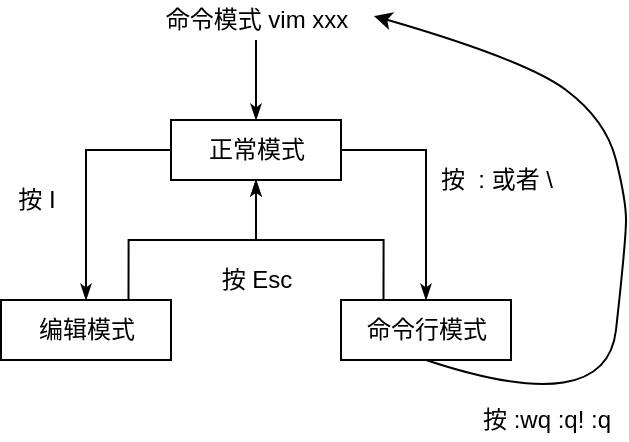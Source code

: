 <mxfile version="19.0.3" type="device"><diagram id="BghnXfwo782Qumuvy1u_" name="第 1 页"><mxGraphModel dx="652" dy="475" grid="1" gridSize="10" guides="1" tooltips="1" connect="1" arrows="1" fold="1" page="1" pageScale="1" pageWidth="827" pageHeight="1169" math="0" shadow="0"><root><mxCell id="0"/><mxCell id="1" parent="0"/><mxCell id="8A5lOD6WMLB1x4tbuLeZ-1" value="命令模式 vim xxx" style="text;html=1;align=center;verticalAlign=middle;resizable=0;points=[];autosize=1;strokeColor=none;fillColor=none;" vertex="1" parent="1"><mxGeometry x="320" y="60" width="110" height="20" as="geometry"/></mxCell><mxCell id="8A5lOD6WMLB1x4tbuLeZ-2" value="正常模式" style="rounded=0;whiteSpace=wrap;html=1;" vertex="1" parent="1"><mxGeometry x="332.5" y="120" width="85" height="30" as="geometry"/></mxCell><mxCell id="8A5lOD6WMLB1x4tbuLeZ-3" style="edgeStyle=orthogonalEdgeStyle;rounded=0;html=1;labelBackgroundColor=none;startArrow=none;startFill=0;startSize=5;endArrow=classicThin;endFill=1;endSize=5;jettySize=auto;orthogonalLoop=1;strokeWidth=1;fontFamily=Verdana;fontSize=12;" edge="1" parent="1" source="8A5lOD6WMLB1x4tbuLeZ-1" target="8A5lOD6WMLB1x4tbuLeZ-2"><mxGeometry relative="1" as="geometry"><mxPoint x="410" y="350" as="sourcePoint"/><mxPoint x="410" y="390" as="targetPoint"/><Array as="points"/></mxGeometry></mxCell><mxCell id="8A5lOD6WMLB1x4tbuLeZ-5" value="编辑模式" style="rounded=0;whiteSpace=wrap;html=1;" vertex="1" parent="1"><mxGeometry x="247.5" y="210" width="85" height="30" as="geometry"/></mxCell><mxCell id="8A5lOD6WMLB1x4tbuLeZ-6" value="命令行模式" style="rounded=0;whiteSpace=wrap;html=1;" vertex="1" parent="1"><mxGeometry x="417.5" y="210" width="85" height="30" as="geometry"/></mxCell><mxCell id="8A5lOD6WMLB1x4tbuLeZ-7" style="edgeStyle=orthogonalEdgeStyle;rounded=0;html=1;labelBackgroundColor=none;startArrow=none;startFill=0;startSize=5;endArrow=classicThin;endFill=1;endSize=5;jettySize=auto;orthogonalLoop=1;strokeWidth=1;fontFamily=Verdana;fontSize=12;entryX=0.5;entryY=0;entryDx=0;entryDy=0;exitX=0;exitY=0.5;exitDx=0;exitDy=0;" edge="1" parent="1" source="8A5lOD6WMLB1x4tbuLeZ-2" target="8A5lOD6WMLB1x4tbuLeZ-5"><mxGeometry relative="1" as="geometry"><mxPoint x="320" y="140" as="sourcePoint"/><mxPoint x="374.5" y="210" as="targetPoint"/><Array as="points"><mxPoint x="290" y="135"/></Array></mxGeometry></mxCell><mxCell id="8A5lOD6WMLB1x4tbuLeZ-8" style="edgeStyle=orthogonalEdgeStyle;rounded=0;html=1;labelBackgroundColor=none;startArrow=none;startFill=0;startSize=5;endArrow=classicThin;endFill=1;endSize=5;jettySize=auto;orthogonalLoop=1;strokeWidth=1;fontFamily=Verdana;fontSize=12;entryX=0.5;entryY=0;entryDx=0;entryDy=0;exitX=1;exitY=0.5;exitDx=0;exitDy=0;" edge="1" parent="1" source="8A5lOD6WMLB1x4tbuLeZ-2"><mxGeometry relative="1" as="geometry"><mxPoint x="502.5" y="135" as="sourcePoint"/><mxPoint x="460" y="210" as="targetPoint"/><Array as="points"><mxPoint x="460" y="135"/></Array></mxGeometry></mxCell><mxCell id="8A5lOD6WMLB1x4tbuLeZ-9" value="按 I" style="text;html=1;align=center;verticalAlign=middle;resizable=0;points=[];autosize=1;strokeColor=none;fillColor=none;" vertex="1" parent="1"><mxGeometry x="250" y="150" width="30" height="20" as="geometry"/></mxCell><mxCell id="8A5lOD6WMLB1x4tbuLeZ-10" style="edgeStyle=orthogonalEdgeStyle;rounded=0;html=1;labelBackgroundColor=none;startArrow=none;startFill=0;startSize=5;endArrow=classicThin;endFill=1;endSize=5;jettySize=auto;orthogonalLoop=1;strokeWidth=1;fontFamily=Verdana;fontSize=12;exitX=0.75;exitY=0;exitDx=0;exitDy=0;entryX=0.5;entryY=1;entryDx=0;entryDy=0;" edge="1" parent="1" source="8A5lOD6WMLB1x4tbuLeZ-5" target="8A5lOD6WMLB1x4tbuLeZ-2"><mxGeometry relative="1" as="geometry"><mxPoint x="320" y="310" as="sourcePoint"/><mxPoint x="320" y="350" as="targetPoint"/><Array as="points"><mxPoint x="311" y="180"/><mxPoint x="375" y="180"/></Array></mxGeometry></mxCell><mxCell id="8A5lOD6WMLB1x4tbuLeZ-11" value="按 Esc" style="text;html=1;align=center;verticalAlign=middle;resizable=0;points=[];autosize=1;strokeColor=none;fillColor=none;" vertex="1" parent="1"><mxGeometry x="350" y="190" width="50" height="20" as="geometry"/></mxCell><mxCell id="8A5lOD6WMLB1x4tbuLeZ-12" style="edgeStyle=orthogonalEdgeStyle;rounded=0;html=1;labelBackgroundColor=none;startArrow=none;startFill=0;startSize=5;endArrow=classicThin;endFill=1;endSize=5;jettySize=auto;orthogonalLoop=1;strokeWidth=1;fontFamily=Verdana;fontSize=12;exitX=0.25;exitY=0;exitDx=0;exitDy=0;entryX=0.5;entryY=1;entryDx=0;entryDy=0;" edge="1" parent="1" source="8A5lOD6WMLB1x4tbuLeZ-6" target="8A5lOD6WMLB1x4tbuLeZ-2"><mxGeometry relative="1" as="geometry"><mxPoint x="343.13" y="260" as="sourcePoint"/><mxPoint x="406.88" y="200" as="targetPoint"/><Array as="points"><mxPoint x="439" y="180"/><mxPoint x="375" y="180"/></Array></mxGeometry></mxCell><mxCell id="8A5lOD6WMLB1x4tbuLeZ-13" value="按&amp;nbsp; : 或者 \" style="text;html=1;align=center;verticalAlign=middle;resizable=0;points=[];autosize=1;strokeColor=none;fillColor=none;" vertex="1" parent="1"><mxGeometry x="460" y="140" width="70" height="20" as="geometry"/></mxCell><mxCell id="8A5lOD6WMLB1x4tbuLeZ-14" value="" style="curved=1;endArrow=classic;html=1;rounded=0;exitX=0.5;exitY=1;exitDx=0;exitDy=0;entryX=1.036;entryY=0.4;entryDx=0;entryDy=0;entryPerimeter=0;" edge="1" parent="1" source="8A5lOD6WMLB1x4tbuLeZ-6" target="8A5lOD6WMLB1x4tbuLeZ-1"><mxGeometry width="50" height="50" relative="1" as="geometry"><mxPoint x="390" y="380" as="sourcePoint"/><mxPoint x="640" y="150" as="targetPoint"/><Array as="points"><mxPoint x="550" y="270"/><mxPoint x="560" y="180"/><mxPoint x="560" y="160"/><mxPoint x="550" y="120"/><mxPoint x="510" y="90"/></Array></mxGeometry></mxCell><mxCell id="8A5lOD6WMLB1x4tbuLeZ-15" value="按 :wq :q! :q" style="text;html=1;align=center;verticalAlign=middle;resizable=0;points=[];autosize=1;strokeColor=none;fillColor=none;" vertex="1" parent="1"><mxGeometry x="480" y="260" width="80" height="20" as="geometry"/></mxCell></root></mxGraphModel></diagram></mxfile>